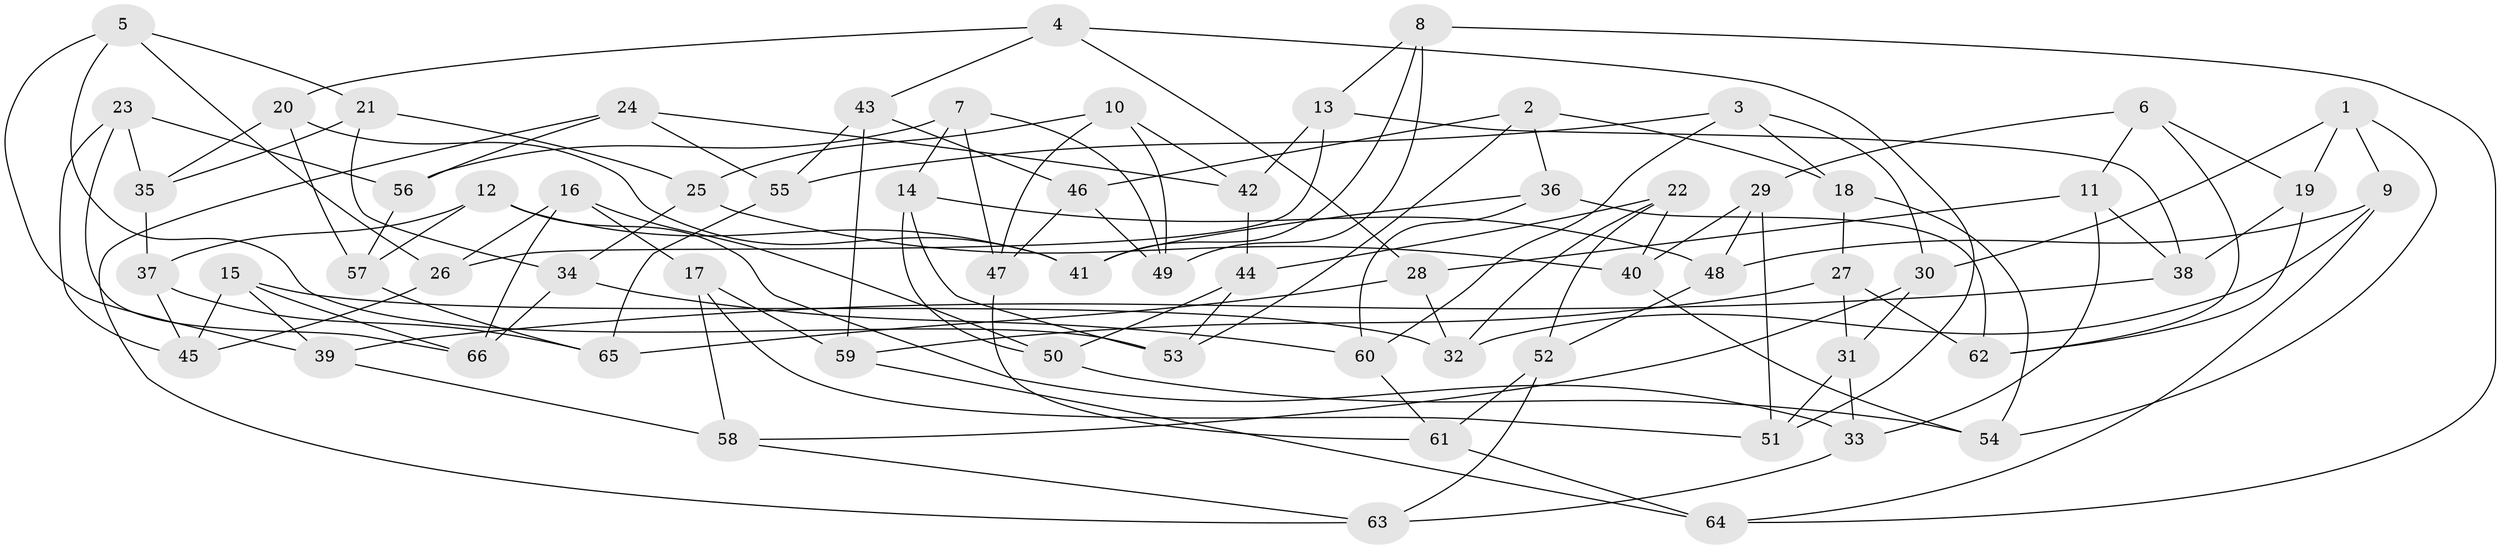// coarse degree distribution, {4: 0.7608695652173914, 7: 0.043478260869565216, 5: 0.08695652173913043, 3: 0.043478260869565216, 8: 0.043478260869565216, 12: 0.021739130434782608}
// Generated by graph-tools (version 1.1) at 2025/03/03/04/25 22:03:44]
// undirected, 66 vertices, 132 edges
graph export_dot {
graph [start="1"]
  node [color=gray90,style=filled];
  1;
  2;
  3;
  4;
  5;
  6;
  7;
  8;
  9;
  10;
  11;
  12;
  13;
  14;
  15;
  16;
  17;
  18;
  19;
  20;
  21;
  22;
  23;
  24;
  25;
  26;
  27;
  28;
  29;
  30;
  31;
  32;
  33;
  34;
  35;
  36;
  37;
  38;
  39;
  40;
  41;
  42;
  43;
  44;
  45;
  46;
  47;
  48;
  49;
  50;
  51;
  52;
  53;
  54;
  55;
  56;
  57;
  58;
  59;
  60;
  61;
  62;
  63;
  64;
  65;
  66;
  1 -- 54;
  1 -- 19;
  1 -- 9;
  1 -- 30;
  2 -- 53;
  2 -- 36;
  2 -- 18;
  2 -- 46;
  3 -- 55;
  3 -- 18;
  3 -- 30;
  3 -- 60;
  4 -- 51;
  4 -- 43;
  4 -- 20;
  4 -- 28;
  5 -- 21;
  5 -- 26;
  5 -- 53;
  5 -- 39;
  6 -- 62;
  6 -- 19;
  6 -- 11;
  6 -- 29;
  7 -- 56;
  7 -- 49;
  7 -- 14;
  7 -- 47;
  8 -- 64;
  8 -- 49;
  8 -- 13;
  8 -- 41;
  9 -- 48;
  9 -- 32;
  9 -- 64;
  10 -- 47;
  10 -- 49;
  10 -- 42;
  10 -- 25;
  11 -- 38;
  11 -- 28;
  11 -- 33;
  12 -- 33;
  12 -- 37;
  12 -- 41;
  12 -- 57;
  13 -- 26;
  13 -- 42;
  13 -- 38;
  14 -- 48;
  14 -- 53;
  14 -- 50;
  15 -- 66;
  15 -- 32;
  15 -- 39;
  15 -- 45;
  16 -- 26;
  16 -- 66;
  16 -- 17;
  16 -- 50;
  17 -- 58;
  17 -- 59;
  17 -- 51;
  18 -- 54;
  18 -- 27;
  19 -- 38;
  19 -- 62;
  20 -- 35;
  20 -- 57;
  20 -- 41;
  21 -- 25;
  21 -- 34;
  21 -- 35;
  22 -- 52;
  22 -- 40;
  22 -- 32;
  22 -- 44;
  23 -- 45;
  23 -- 56;
  23 -- 35;
  23 -- 66;
  24 -- 42;
  24 -- 55;
  24 -- 56;
  24 -- 63;
  25 -- 34;
  25 -- 40;
  26 -- 45;
  27 -- 59;
  27 -- 31;
  27 -- 62;
  28 -- 32;
  28 -- 65;
  29 -- 40;
  29 -- 51;
  29 -- 48;
  30 -- 58;
  30 -- 31;
  31 -- 33;
  31 -- 51;
  33 -- 63;
  34 -- 60;
  34 -- 66;
  35 -- 37;
  36 -- 62;
  36 -- 60;
  36 -- 41;
  37 -- 65;
  37 -- 45;
  38 -- 39;
  39 -- 58;
  40 -- 54;
  42 -- 44;
  43 -- 46;
  43 -- 59;
  43 -- 55;
  44 -- 50;
  44 -- 53;
  46 -- 49;
  46 -- 47;
  47 -- 61;
  48 -- 52;
  50 -- 54;
  52 -- 61;
  52 -- 63;
  55 -- 65;
  56 -- 57;
  57 -- 65;
  58 -- 63;
  59 -- 64;
  60 -- 61;
  61 -- 64;
}
